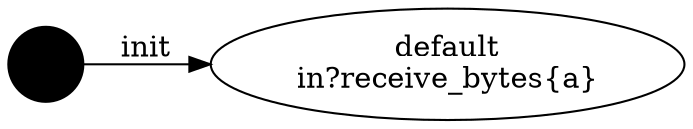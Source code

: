 digraph finite_state_machine {
	rankdir=LR;
	INIT_STATE [shape=circle label = "", style = filled, color = "black"];
		INIT_STATE -> default [label="init"];
	default [label="default\nin?receive_bytes{a}", shape = ellipse];
}
